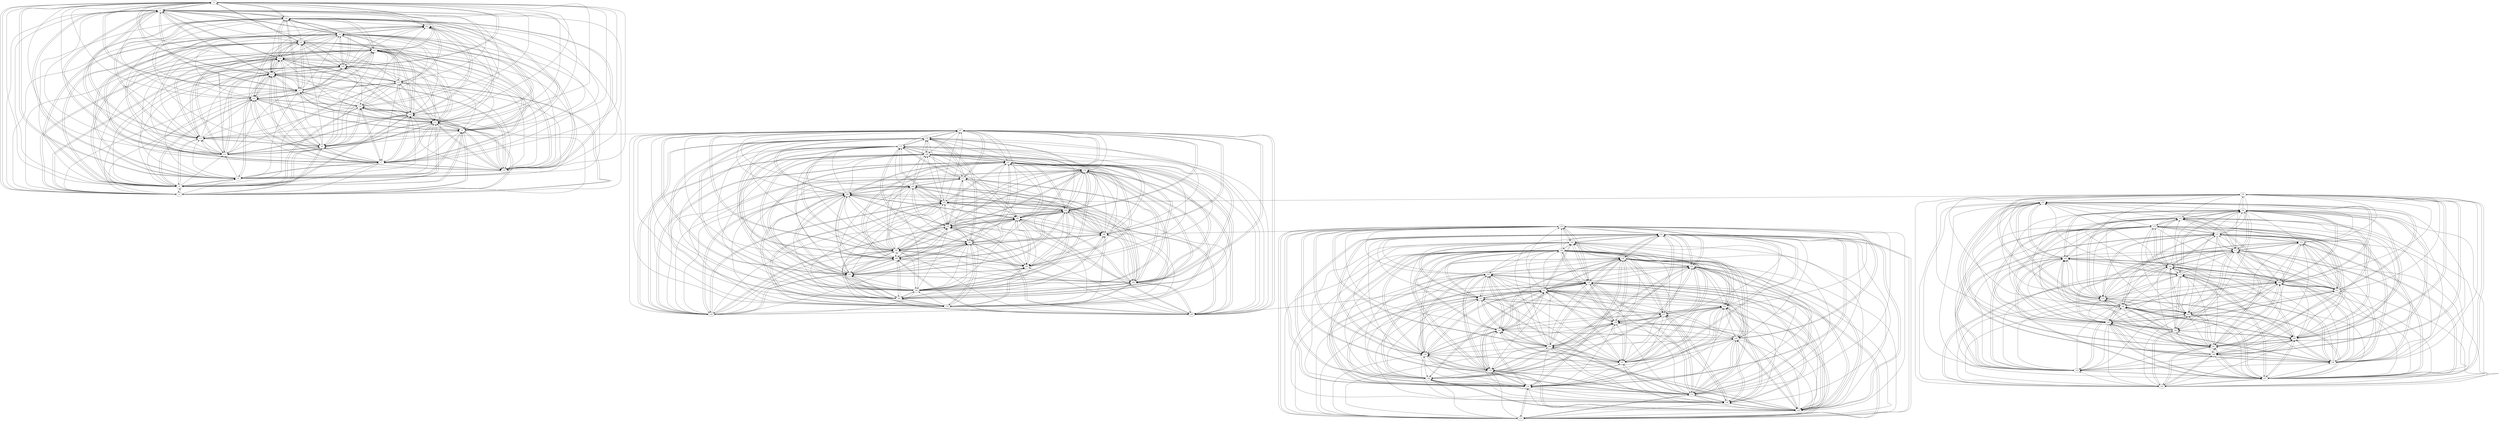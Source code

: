 digraph buchi_test135 {
    v0 [name="v0", player=0, priority=0];
    v1 [name="v1", player=0, priority=0];
    v2 [name="v2", player=1, priority=1];
    v3 [name="v3", player=0, priority=1];
    v4 [name="v4", player=1, priority=1];
    v5 [name="v5", player=0, priority=0];
    v6 [name="v6", player=1, priority=0];
    v7 [name="v7", player=1, priority=0];
    v8 [name="v8", player=0, priority=0];
    v9 [name="v9", player=1, priority=1];
    v10 [name="v10", player=0, priority=0];
    v11 [name="v11", player=1, priority=1];
    v12 [name="v12", player=1, priority=1];
    v13 [name="v13", player=1, priority=1];
    v14 [name="v14", player=0, priority=0];
    v15 [name="v15", player=0, priority=1];
    v16 [name="v16", player=1, priority=0];
    v17 [name="v17", player=0, priority=1];
    v18 [name="v18", player=1, priority=1];
    v19 [name="v19", player=0, priority=0];
    v20 [name="v20", player=0, priority=0];
    v21 [name="v21", player=1, priority=1];
    v22 [name="v22", player=0, priority=1];
    v23 [name="v23", player=1, priority=0];
    v24 [name="v24", player=1, priority=0];
    v25 [name="v25", player=1, priority=0];
    v26 [name="v26", player=1, priority=0];
    v27 [name="v27", player=0, priority=1];
    v28 [name="v28", player=1, priority=0];
    v29 [name="v29", player=1, priority=1];
    v30 [name="v30", player=0, priority=1];
    v31 [name="v31", player=1, priority=1];
    v32 [name="v32", player=0, priority=1];
    v33 [name="v33", player=0, priority=0];
    v34 [name="v34", player=0, priority=0];
    v35 [name="v35", player=1, priority=1];
    v36 [name="v36", player=1, priority=0];
    v37 [name="v37", player=0, priority=0];
    v38 [name="v38", player=0, priority=1];
    v39 [name="v39", player=1, priority=1];
    v40 [name="v40", player=1, priority=0];
    v41 [name="v41", player=0, priority=0];
    v42 [name="v42", player=1, priority=1];
    v43 [name="v43", player=0, priority=0];
    v44 [name="v44", player=0, priority=0];
    v45 [name="v45", player=1, priority=1];
    v46 [name="v46", player=1, priority=0];
    v47 [name="v47", player=1, priority=1];
    v48 [name="v48", player=0, priority=0];
    v49 [name="v49", player=1, priority=1];
    v50 [name="v50", player=0, priority=1];
    v51 [name="v51", player=1, priority=1];
    v52 [name="v52", player=0, priority=1];
    v53 [name="v53", player=1, priority=0];
    v54 [name="v54", player=0, priority=0];
    v55 [name="v55", player=0, priority=0];
    v56 [name="v56", player=1, priority=1];
    v57 [name="v57", player=0, priority=0];
    v58 [name="v58", player=0, priority=0];
    v59 [name="v59", player=1, priority=1];
    v60 [name="v60", player=1, priority=0];
    v61 [name="v61", player=0, priority=0];
    v62 [name="v62", player=1, priority=1];
    v63 [name="v63", player=0, priority=0];
    v64 [name="v64", player=0, priority=0];
    v65 [name="v65", player=0, priority=0];
    v66 [name="v66", player=0, priority=1];
    v67 [name="v67", player=0, priority=0];
    v68 [name="v68", player=1, priority=1];
    v69 [name="v69", player=0, priority=1];
    v70 [name="v70", player=1, priority=1];
    v71 [name="v71", player=0, priority=1];
    v72 [name="v72", player=1, priority=1];
    v73 [name="v73", player=0, priority=1];
    v74 [name="v74", player=0, priority=1];
    v75 [name="v75", player=0, priority=0];
    v76 [name="v76", player=1, priority=1];
    v77 [name="v77", player=0, priority=1];
    v78 [name="v78", player=0, priority=0];
    v79 [name="v79", player=0, priority=0];
    v80 [name="v80", player=0, priority=1];
    v81 [name="v81", player=0, priority=1];
    v82 [name="v82", player=1, priority=0];
    v83 [name="v83", player=1, priority=0];
    v84 [name="v84", player=1, priority=1];
    v85 [name="v85", player=0, priority=0];
    v86 [name="v86", player=0, priority=1];
    v87 [name="v87", player=1, priority=1];
    v88 [name="v88", player=1, priority=1];
    v89 [name="v89", player=1, priority=1];
    v90 [name="v90", player=0, priority=0];
    v91 [name="v91", player=1, priority=1];
    v92 [name="v92", player=0, priority=1];
    v93 [name="v93", player=1, priority=0];
    v94 [name="v94", player=1, priority=1];
    v95 [name="v95", player=1, priority=0];
    v96 [name="v96", player=0, priority=0];
    v97 [name="v97", player=0, priority=0];
    v98 [name="v98", player=1, priority=1];
    v99 [name="v99", player=1, priority=1];
    v67 -> v59;
    v18 -> v17;
    v59 -> v55;
    v97 -> v81;
    v48 -> v45;
    v0 -> v5;
    v40 -> v41;
    v11 -> v14;
    v92 -> v88;
    v63 -> v61;
    v41 -> v42;
    v33 -> v38;
    v52 -> v51;
    v25 -> v34;
    v14 -> v24;
    v93 -> v88;
    v96 -> v99;
    v7 -> v21;
    v88 -> v95;
    v59 -> v68;
    v29 -> v45;
    v80 -> v90;
    v81 -> v91;
    v74 -> v52;
    v25 -> v47;
    v45 -> v25;
    v51 -> v68;
    v15 -> v2;
    v96 -> v76;
    v47 -> v34;
    v99 -> v81;
    v76 -> v97;
    v21 -> v18;
    v40 -> v31;
    v92 -> v78;
    v10 -> v8;
    v41 -> v32;
    v33 -> v28;
    v73 -> v64;
    v44 -> v37;
    v3 -> v5;
    v22 -> v18;
    v74 -> v65;
    v66 -> v61;
    v55 -> v51;
    v28 -> v34;
    v96 -> v89;
    v88 -> v85;
    v6 -> v15;
    v58 -> v62;
    v77 -> v75;
    v50 -> v58;
    v40 -> v44;
    v39 -> v48;
    v10 -> v21;
    v2 -> v17;
    v32 -> v45;
    v51 -> v58;
    v87 -> v97;
    v57 -> v74;
    v76 -> v87;
    v48 -> v25;
    v21 -> v8;
    v50 -> v71;
    v80 -> v93;
    v73 -> v54;
    v43 -> v31;
    v35 -> v27;
    v14 -> v4;
    v95 -> v78;
    v66 -> v51;
    v65 -> v55;
    v17 -> v15;
    v36 -> v28;
    v9 -> v11;
    v96 -> v79;
    v88 -> v75;
    v99 -> v84;
    v29 -> v25;
    v42 -> v44;
    v61 -> v57;
    v31 -> v34;
    v91 -> v85;
    v83 -> v81;
    v94 -> v90;
    v32 -> v35;
    v72 -> v71;
    v64 -> v67;
    v84 -> v82;
    v35 -> v40;
    v5 -> v17;
    v65 -> v68;
    v57 -> v64;
    v76 -> v77;
    v28 -> v37;
    v58 -> v65;
    v50 -> v61;
    v90 -> v97;
    v82 -> v93;
    v61 -> v70;
    v91 -> v98;
    v75 -> v90;
    v1 -> v24;
    v53 -> v71;
    v9 -> v1;
    v68 -> v50;
    v47 -> v27;
    v69 -> v51;
    v42 -> v34;
    v39 -> v28;
    v91 -> v75;
    v23 -> v20;
    v32 -> v25;
    v72 -> v61;
    v24 -> v21;
    v64 -> v57;
    v16 -> v17;
    v35 -> v30;
    v87 -> v77;
    v46 -> v45;
    v86 -> v81;
    v38 -> v41;
    v89 -> v86;
    v79 -> v78;
    v30 -> v36;
    v71 -> v74;
    v90 -> v87;
    v63 -> v70;
    v60 -> v64;
    v39 -> v41;
    v12 -> v24;
    v52 -> v60;
    v4 -> v20;
    v75 -> v80;
    v1 -> v14;
    v53 -> v61;
    v93 -> v97;
    v85 -> v93;
    v64 -> v70;
    v56 -> v66;
    v49 -> v27;
    v26 -> v43;
    v27 -> v44;
    v20 -> v5;
    v79 -> v91;
    v12 -> v1;
    v30 -> v49;
    v72 -> v51;
    v24 -> v11;
    v16 -> v7;
    v46 -> v35;
    v97 -> v80;
    v0 -> v4;
    v11 -> v13;
    v98 -> v81;
    v71 -> v64;
    v90 -> v77;
    v60 -> v54;
    v12 -> v14;
    v52 -> v50;
    v44 -> v46;
    v34 -> v38;
    v53 -> v51;
    v93 -> v87;
    v85 -> v83;
    v64 -> v60;
    v26 -> v33;
    v67 -> v71;
    v78 -> v80;
    v0 -> v17;
    v23 -> v0;
    v81 -> v90;
    v52 -> v63;
    v25 -> v46;
    v18 -> v6;
    v70 -> v53;
    v49 -> v30;
    v55 -> v73;
    v19 -> v7;
    v71 -> v54;
    v41 -> v31;
    v33 -> v27;
    v12 -> v4;
    v22 -> v17;
    v14 -> v13;
    v34 -> v28;
    v66 -> v60;
    v15 -> v14;
    v96 -> v88;
    v7 -> v10;
    v18 -> v19;
    v99 -> v93;
    v70 -> v66;
    v89 -> v79;
    v29 -> v34;
    v8 -> v11;
    v40 -> v43;
    v11 -> v16;
    v10 -> v20;
    v81 -> v80;
    v25 -> v36;
    v44 -> v49;
    v51 -> v57;
    v3 -> v17;
    v85 -> v86;
    v7 -> v23;
    v77 -> v87;
    v28 -> v82;
    v81 -> v93;
    v14 -> v3;
    v74 -> v54;
    v51 -> v70;
    v36 -> v27;
    v15 -> v4;
    v7 -> v0;
    v67 -> v51;
    v18 -> v9;
    v99 -> v83;
    v76 -> v99;
    v40 -> v33;
    v2 -> v6;
    v54 -> v53;
    v33 -> v30;
    v25 -> v26;
    v3 -> v7;
    v84 -> v81;
    v22 -> v20;
    v66 -> v63;
    v36 -> v40;
    v9 -> v23;
    v96 -> v91;
    v28 -> v36;
    v47 -> v49;
    v88 -> v87;
    v6 -> v17;
    v58 -> v64;
    v61 -> v69;
    v10 -> v23;
    v91 -> v97;
    v83 -> v93;
    v62 -> v70;
    v32 -> v47;
    v87 -> v99;
    v47 -> v26;
    v28 -> v49;
    v69 -> v50;
    v48 -> v27;
    v21 -> v10;
    v73 -> v56;
    v24 -> v20;
    v35 -> v29;
    v87 -> v76;
    v65 -> v57;
    v57 -> v53;
    v28 -> v26;
    v68 -> v62;
    v6 -> v7;
    v58 -> v54;
    v98 -> v90;
    v69 -> v63;
    v42 -> v46;
    v39 -> v40;
    v10 -> v13;
    v2 -> v9;
    v75 -> v79;
    v54 -> v56;
    v94 -> v92;
    v13 -> v24;
    v53 -> v60;
    v32 -> v37;
    v64 -> v69;
    v87 -> v89;
    v5 -> v19;
    v57 -> v66;
    v21 -> v0;
    v6 -> v20;
    v30 -> v48;
    v50 -> v63;
    v90 -> v99;
    v82 -> v95;
    v31 -> v49;
    v24 -> v10;
    v83 -> v96;
    v16 -> v6;
    v46 -> v34;
    v17 -> v7;
    v9 -> v3;
    v49 -> v39;
    v68 -> v52;
    v90 -> v76;
    v69 -> v53;
    v20 -> v17;
    v23 -> v22;
    v94 -> v82;
    v53 -> v50;
    v72 -> v63;
    v16 -> v19;
    v56 -> v55;
    v35 -> v32;
    v5 -> v9;
    v65 -> v60;
    v38 -> v43;
    v78 -> v79;
    v57 -> v56;
    v97 -> v92;
    v9 -> v16;
    v68 -> v65;
    v27 -> v33;
    v79 -> v80;
    v98 -> v93;
    v30 -> v38;
    v90 -> v89;
    v63 -> v72;
    v42 -> v49;
    v60 -> v66;
    v24 -> v0;
    v85 -> v95;
    v64 -> v72;
    v49 -> v29;
    v78 -> v92;
    v20 -> v7;
    v12 -> v3;
    v23 -> v12;
    v34 -> v27;
    v13 -> v4;
    v45 -> v36;
    v46 -> v37;
    v38 -> v33;
    v70 -> v65;
    v49 -> v42;
    v89 -> v78;
    v11 -> v15;
    v30 -> v28;
    v90 -> v79;
    v63 -> v62;
    v82 -> v75;
    v41 -> v43;
    v33 -> v39;
    v4 -> v12;
    v44 -> v48;
    v1 -> v6;
    v93 -> v89;
    v66 -> v72;
    v37 -> v45;
    v56 -> v58;
    v7 -> v22;
    v26 -> v35;
    v67 -> v73;
    v59 -> v69;
    v78 -> v82;
    v89 -> v91;
    v29 -> v46;
    v8 -> v23;
    v0 -> v19;
    v23 -> v2;
    v81 -> v92;
    v25 -> v48;
    v67 -> v50;
    v85 -> v98;
    v18 -> v8;
    v71 -> v56;
    v63 -> v52;
    v77 -> v99;
    v41 -> v33;
    v33 -> v29;
    v4 -> v2;
    v3 -> v6;
    v74 -> v66;
    v93 -> v79;
    v85 -> v75;
    v15 -> v16;
    v96 -> v90;
    v26 -> v25;
    v67 -> v63;
    v70 -> v68;
    v77 -> v76;
    v29 -> v36;
    v0 -> v9;
    v40 -> v45;
    v80 -> v81;
    v62 -> v69;
    v81 -> v82;
    v25 -> v38;
    v51 -> v59;
    v84 -> v93;
    v87 -> v98;
    v88 -> v99;
    v48 -> v26;
    v50 -> v72;
    v14 -> v5;
    v51 -> v72;
    v36 -> v29;
    v15 -> v6;
    v28 -> v25;
    v88 -> v76;
    v48 -> v39;
    v40 -> v35;
    v10 -> v12;
    v73 -> v68;
    v25 -> v28;
    v32 -> v36;
    v3 -> v9;
    v43 -> v45;
    v14 -> v18;
    v95 -> v92;
    v87 -> v88;
    v53 -> v95;
    v65 -> v69;
    v68 -> v74;
    v61 -> v71;
    v80 -> v84;
    v31 -> v48;
    v2 -> v21;
    v83 -> v95;
    v75 -> v91;
    v54 -> v68;
    v32 -> v49;
    v84 -> v96;
    v47 -> v28;
    v99 -> v75;
    v76 -> v91;
    v21 -> v12;
    v40 -> v25;
    v39 -> v29;
    v91 -> v76;
    v94 -> v81;
    v32 -> v26;
    v24 -> v22;
    v16 -> v18;
    v35 -> v31;
    v87 -> v78;
    v5 -> v8;
    v57 -> v55;
    v36 -> v32;
    v6 -> v9;
    v58 -> v56;
    v98 -> v92;
    v90 -> v88;
    v42 -> v48;
    v39 -> v42;
    v31 -> v38;
    v91 -> v89;
    v2 -> v11;
    v1 -> v15;
    v64 -> v71;
    v56 -> v67;
    v87 -> v91;
    v21 -> v2;
    v79 -> v92;
    v82 -> v97;
    v13 -> v3;
    v72 -> v52;
    v24 -> v12;
    v83 -> v98;
    v16 -> v8;
    v38 -> v32;
    v17 -> v9;
    v68 -> v54;
    v71 -> v65;
    v90 -> v78;
    v42 -> v38;
    v61 -> v51;
    v39 -> v32;
    v31 -> v28;
    v4 -> v11;
    v91 -> v79;
    v23 -> v24;
    v94 -> v84;
    v1 -> v5;
    v13 -> v16;
    v53 -> v52;
    v72 -> v65;
    v45 -> v48;
    v64 -> v61;
    v37 -> v44;
    v16 -> v21;
    v56 -> v57;
    v67 -> v72;
    v46 -> v49;
    v97 -> v94;
    v89 -> v90;
    v8 -> v22;
    v79 -> v82;
    v90 -> v91;
    v82 -> v87;
    v60 -> v68;
    v52 -> v64;
    v24 -> v2;
    v1 -> v18;
    v85 -> v97;
    v46 -> v26;
    v56 -> v70;
    v26 -> v47;
    v19 -> v8;
    v78 -> v94;
    v71 -> v55;
    v42 -> v28;
    v20 -> v9;
    v4 -> v1;
    v23 -> v14;
    v34 -> v29;
    v93 -> v78;
    v72 -> v55;
    v64 -> v51;
    v46 -> v39;
    v18 -> v20;
    v59 -> v58;
    v38 -> v35;
    v86 -> v75;
    v97 -> v84;
    v49 -> v44;
    v89 -> v80;
    v8 -> v12;
    v27 -> v25;
    v0 -> v8;
    v19 -> v21;
    v11 -> v17;
    v41 -> v45;
    v87 -> v12;
    v60 -> v58;
    v33 -> v41;
    v52 -> v54;
    v25 -> v37;
    v4 -> v14;
    v93 -> v91;
    v37 -> v47;
    v55 -> v64;
    v59 -> v71;
    v78 -> v84;
    v77 -> v88;
    v29 -> v48;
    v0 -> v21;
    v44 -> v27;
    v23 -> v4;
    v81 -> v94;
    v51 -> v71;
    v15 -> v5;
    v70 -> v57;
    v8 -> v2;
    v48 -> v38;
    v40 -> v34;
    v11 -> v7;
    v41 -> v35;
    v33 -> v31;
    v14 -> v17;
    v74 -> v68;
    v85 -> v77;
    v36 -> v41;
    v15 -> v18;
    v7 -> v14;
    v18 -> v23;
    v59 -> v61;
    v99 -> v97;
    v40 -> v47;
    v10 -> v24;
    v2 -> v20;
    v81 -> v84;
    v33 -> v44;
    v32 -> v48;
    v84 -> v95;
    v18 -> v0;
    v21 -> v11;
    v77 -> v91;
    v50 -> v74;
    v10 -> v1;
    v73 -> v57;
    v14 -> v7;
    v95 -> v81;
    v66 -> v54;
    v51 -> v74;
    v17 -> v18;
    v36 -> v31;
    v7 -> v4;
    v47 -> v40;
    v88 -> v78;
    v58 -> v55;
    v29 -> v28;
    v69 -> v64;
    v61 -> v60;
    v40 -> v37;
    v92 -> v84;
    v94 -> v93;
    v43 -> v47;
    v84 -> v85;
    v35 -> v43;
    v95 -> v94;
    v87 -> v90;
    v5 -> v20;
    v65 -> v71;
    v36 -> v44;
    v76 -> v80;
    v88 -> v91;
    v21 -> v1;
    v6 -> v21;
    v58 -> v68;
    v77 -> v81;
    v61 -> v73;
    v2 -> v23;
    v83 -> v97;
    v75 -> v93;
    v54 -> v70;
    v53 -> v74;
    v84 -> v98;
    v17 -> v8;
    v9 -> v4;
    v76 -> v93;
    v69 -> v54;
    v42 -> v37;
    v61 -> v50;
    v39 -> v31;
    v91 -> v78;
    v2 -> v0;
    v13 -> v15;
    v72 -> v64;
    v43 -> v37;
    v16 -> v20;
    v95 -> v84;
    v87 -> v80;
    v65 -> v61;
    v17 -> v21;
    v9 -> v17;
    v28 -> v30;
    v68 -> v66;
    v27 -> v34;
    v6 -> v11;
    v30 -> v39;
    v50 -> v54;
    v82 -> v86;
    v61 -> v63;
    v4 -> v23;
    v24 -> v1;
    v94 -> v96;
    v1 -> v17;
    v64 -> v73;
    v86 -> v97;
    v57 -> v70;
    v21 -> v4;
    v27 -> v47;
    v20 -> v8;
    v79 -> v94;
    v13 -> v5;
    v72 -> v54;
    v64 -> v50;
    v16 -> v10;
    v5 -> v0;
    v17 -> v11;
    v97 -> v83;
    v9 -> v7;
    v68 -> v56;
    v6 -> v1;
    v19 -> v20;
    v30 -> v29;
    v71 -> v67;
    v90 -> v80;
    v82 -> v76;
    v20 -> v21;
    v60 -> v57;
    v39 -> v34;
    v12 -> v17;
    v31 -> v30;
    v4 -> v13;
    v1 -> v7;
    v34 -> v41;
    v13 -> v18;
    v93 -> v90;
    v72 -> v67;
    v64 -> v63;
    v37 -> v46;
    v16 -> v23;
    v67 -> v74;
    v5 -> v13;
    v38 -> v47;
    v78 -> v83;
    v89 -> v92;
    v8 -> v24;
    v27 -> v37;
    v0 -> v20;
    v79 -> v84;
    v23 -> v3;
    v82 -> v89;
    v45 -> v27;
    v24 -> v4;
    v1 -> v20;
    v85 -> v99;
    v46 -> v28;
    v49 -> v33;
    v26 -> v49;
    v19 -> v10;
    v71 -> v57;
    v42 -> v30;
    v4 -> v3;
    v44 -> v39;
    v23 -> v16;
    v74 -> v67;
    v85 -> v76;
    v7 -> v13;
    v67 -> v64;
    v59 -> v60;
    v38 -> v37;
    v97 -> v86;
    v70 -> v69;
    v89 -> v82;
    v8 -> v14;
    v0 -> v10;
    v92 -> v93;
    v30 -> v32;
    v41 -> v47;
    v81 -> v83;
    v33 -> v43;
    v25 -> v39;
    v4 -> v16;
    v34 -> v44;
    v37 -> v49;
    v35 -> v88;
    v55 -> v66;
    v59 -> v73;
    v0 -> v23;
    v80 -> v95;
    v81 -> v96;
    v74 -> v57;
    v66 -> v53;
    v45 -> v30;
    v15 -> v7;
    v18 -> v12;
    v99 -> v86;
    v8 -> v4;
    v48 -> v40;
    v92 -> v83;
    v63 -> v56;
    v62 -> v60;
    v41 -> v37;
    v73 -> v69;
    v25 -> v29;
    v3 -> v10;
    v14 -> v19;
    v74 -> v70;
    v96 -> v94;
    v28 -> v39;
    v7 -> v16;
    v88 -> v90;
    v59 -> v63;
    v29 -> v40;
    v40 -> v49;
    v80 -> v85;
    v92 -> v96;
    v2 -> v22;
    v62 -> v73;
    v81 -> v86;
    v54 -> v69;
    v84 -> v97;
    v99 -> v76;
    v21 -> v13;
    v77 -> v93;
    v10 -> v3;
    v80 -> v98;
    v73 -> v59;
    v43 -> v36;
    v22 -> v13;
    v95 -> v83;
    v74 -> v60;
    v17 -> v20;
    v96 -> v84;
    v28 -> v29;
    v47 -> v42;
    v88 -> v80;
    v99 -> v89;
    v6 -> v10;
    v58 -> v57;
    v29 -> v30;
    v61 -> v62;
    v91 -> v90;
    v62 -> v63;
    v94 -> v95;
    v73 -> v72;
    v43 -> v49;
    v84 -> v87;
    v35 -> v45;
    v95 -> v96;
    v5 -> v22;
    v57 -> v69;
    v21 -> v3;
    v6 -> v23;
    v24 -> v13;
    v83 -> v99;
    v75 -> v95;
    v17 -> v10;
    v98 -> v83;
    v21 -> v16;
    v10 -> v6;
    v91 -> v80;
    v83 -> v76;
    v94 -> v85;
    v13 -> v17;
    v32 -> v30;
    v64 -> v62;
    v43 -> v39;
    v16 -> v22;
    v84 -> v77;
    v95 -> v86;
    v87 -> v82;
    v65 -> v63;
    v17 -> v23;
    v57 -> v59;
    v97 -> v95;
    v27 -> v36;
    v6 -> v13;
    v79 -> v83;
    v98 -> v96;
    v30 -> v41;
    v90 -> v92;
    v24 -> v3;
    v83 -> v89;
    v75 -> v85;
    v46 -> v27;
    v17 -> v0;
    v49 -> v32;
    v27 -> v49;
    v94 -> v75;
    v13 -> v7;
    v45 -> v39;
    v64 -> v52;
    v24 -> v16;
    v16 -> v12;
    v35 -> v25;
    v5 -> v2;
    v46 -> v40;
    v38 -> v36;
    v97 -> v85;
    v89 -> v81;
    v8 -> v13;
    v19 -> v22;
    v11 -> v18;
    v98 -> v86;
    v71 -> v69;
    v90 -> v82;
    v82 -> v78;
    v41 -> v46;
    v20 -> v23;
    v60 -> v59;
    v52 -> v55;
    v31 -> v32;
    v1 -> v9;
    v53 -> v56;
    v93 -> v92;
    v85 -> v88;
    v64 -> v65;
    v37 -> v48;
    v56 -> v61;
    v26 -> v38;
    v59 -> v72;
    v38 -> v49;
    v78 -> v85;
    v97 -> v98;
    v89 -> v94;
    v27 -> v39;
    v0 -> v22;
    v20 -> v0;
    v82 -> v91;
    v60 -> v72;
    v52 -> v68;
    v45 -> v29;
    v24 -> v6;
    v37 -> v25;
    v16 -> v2;
    v67 -> v53;
    v46 -> v30;
    v49 -> v35;
    v8 -> v3;
    v19 -> v12;
    v78 -> v98;
    v11 -> v8;
    v63 -> v55;
    v41 -> v36;
    v20 -> v13;
    v33 -> v32;
    v4 -> v5;
    v44 -> v41;
    v34 -> v33;
    v93 -> v82;
    v66 -> v65;
    v85 -> v78;
    v37 -> v38;
    v15 -> v19;
    v26 -> v28;
    v86 -> v79;
    v18 -> v24;
    v70 -> v71;
    v29 -> v39;
    v0 -> v12;
    v40 -> v48;
    v11 -> v21;
    v92 -> v95;
    v63 -> v68;
    v62 -> v72;
    v41 -> v49;
    v33 -> v45;
    v52 -> v58;
    v18 -> v1;
    v49 -> v25;
    v55 -> v68;
    v48 -> v29;
    v19 -> v2;
    v77 -> v92;
    v80 -> v97;
    v41 -> v26;
    v44 -> v31;
    v74 -> v59;
    v66 -> v55;
    v15 -> v9;
    v7 -> v5;
    v47 -> v41;
    v88 -> v79;
    v18 -> v14;
    v70 -> v61;
    v48 -> v42;
    v0 -> v2;
    v40 -> v38;
    v92 -> v85;
    v41 -> v39;
    v54 -> v58;
    v81 -> v75;
    v33 -> v35;
    v73 -> v71;
    v25 -> v31;
    v3 -> v12;
    v43 -> v48;
    v66 -> v68;
    v76 -> v81;
    v28 -> v41;
    v6 -> v22;
    v50 -> v65;
    v29 -> v42;
    v2 -> v24;
    v54 -> v71;
    v51 -> v65;
    v84 -> v99;
    v47 -> v31;
    v18 -> v4;
    v99 -> v78;
    v70 -> v51;
    v76 -> v94;
    v69 -> v55;
    v48 -> v32;
    v40 -> v28;
    v2 -> v1;
    v32 -> v29;
    v3 -> v2;
    v43 -> v38;
    v87 -> v81;
    v65 -> v62;
    v96 -> v86;
    v28 -> v31;
    v68 -> v67;
    v47 -> v44;
    v6 -> v12;
    v58 -> v59;
    v98 -> v95;
    v50 -> v55;
    v39 -> v45;
    v10 -> v18;
    v91 -> v92;
    v2 -> v14;
    v83 -> v88;
    v62 -> v65;
    v54 -> v61;
    v94 -> v97;
    v32 -> v42;
    v51 -> v55;
    v84 -> v89;
    v87 -> v94;
    v57 -> v71;
    v21 -> v5;
    v79 -> v95;
    v50 -> v68;
    v43 -> v28;
    v16 -> v11;
    v75 -> v97;
    v95 -> v75;
    v65 -> v52;
    v36 -> v25;
    v68 -> v57;
    v98 -> v85;
    v90 -> v81;
    v42 -> v41;
    v61 -> v54;
    v12 -> v18;
    v91 -> v82;
    v94 -> v87;
    v72 -> v68;
    v84 -> v79;
    v56 -> v60;
    v87 -> v84;
    v86 -> v88;
    v38 -> v48;
    v57 -> v61;
    v89 -> v93;
    v79 -> v85;
    v30 -> v43;
    v90 -> v94;
    v60 -> v71;
    v31 -> v44;
    v83 -> v91;
    v16 -> v1;
    v75 -> v87;
    v53 -> v68;
    v46 -> v29;
    v38 -> v25;
    v56 -> v73;
    v98 -> v75;
    v79 -> v98;
    v39 -> v25;
    v12 -> v8;
    v23 -> v17;
    v94 -> v77;
    v34 -> v32;
    v13 -> v9;
    v24 -> v18;
    v64 -> v54;
    v56 -> v50;
    v26 -> v27;
    v5 -> v4;
    v46 -> v42;
    v49 -> v47;
    v11 -> v20;
    v98 -> v88;
    v30 -> v33;
    v63 -> v67;
    v41 -> v48;
    v60 -> v61;
    v12 -> v21;
    v4 -> v17;
    v75 -> v77;
    v1 -> v11;
    v93 -> v94;
    v0 -> v24;
    v81 -> v97;
    v52 -> v70;
    v16 -> v4;
    v15 -> v8;
    v46 -> v32;
    v18 -> v13;
    v59 -> v51;
    v49 -> v37;
    v8 -> v5;
    v48 -> v41;
    v0 -> v1;
    v19 -> v14;
    v71 -> v61;
    v63 -> v57;
    v41 -> v38;
    v33 -> v34;
    v14 -> v20;
    v74 -> v71;
    v93 -> v84;
    v85 -> v80;
    v37 -> v40;
    v15 -> v21;
    v55 -> v57;
    v96 -> v95;
    v7 -> v17;
    v26 -> v30;
    v67 -> v68;
    v59 -> v64;
    v78 -> v77;
    v70 -> v73;
    v8 -> v18;
    v11 -> v23;
    v81 -> v87;
    v33 -> v47;
    v25 -> v43;
    v51 -> v64;
    v3 -> v24;
    v70 -> v50;
    v40 -> v27;
    v19 -> v4;
    v11 -> v0;
    v41 -> v28;
    v73 -> v60;
    v3 -> v1;
    v74 -> v61;
    v66 -> v57;
    v37 -> v30;
    v96 -> v85;
    v47 -> v43;
    v67 -> v58;
    v18 -> v16;
    v59 -> v54;
    v29 -> v31;
    v48 -> v44;
    v80 -> v76;
    v92 -> v87;
    v10 -> v17;
    v2 -> v13;
    v54 -> v60;
    v32 -> v41;
    v51 -> v54;
    v3 -> v14;
    v84 -> v88;
    v35 -> v46;
    v95 -> v97;
    v87 -> v93;
    v66 -> v70;
    v36 -> v47;
    v76 -> v83;
    v55 -> v60;
    v28 -> v43;
    v96 -> v98;
    v88 -> v94;
    v6 -> v24;
    v77 -> v84;
    v50 -> v67;
    v29 -> v44;
    v80 -> v89;
    v73 -> v50;
    v54 -> v73;
    v14 -> v0;
    v74 -> v51;
    v51 -> v67;
    v96 -> v75;
    v47 -> v33;
    v99 -> v80;
    v69 -> v57;
    v21 -> v17;
    v61 -> v53;
    v40 -> v30;
    v92 -> v77;
    v10 -> v7;
    v91 -> v81;
    v94 -> v86;
    v73 -> v63;
    v32 -> v31;
    v3 -> v4;
    v43 -> v40;
    v84 -> v78;
    v95 -> v87;
    v87 -> v83;
    v65 -> v64;
    v17 -> v24;
    v57 -> v60;
    v28 -> v33;
    v6 -> v14;
    v58 -> v61;
    v98 -> v97;
    v90 -> v93;
    v80 -> v79;
    v83 -> v90;
    v54 -> v63;
    v32 -> v44;
    v17 -> v1;
    v87 -> v96;
    v21 -> v7;
    v79 -> v97;
    v50 -> v70;
    v94 -> v76;
    v73 -> v53;
    v13 -> v8;
    v43 -> v30;
    v16 -> v13;
    v75 -> v99;
    v35 -> v26;
    v5 -> v3;
    v65 -> v54;
    v17 -> v14;
    v57 -> v50;
    v49 -> v46;
    v6 -> v4;
    v42 -> v43;
    v61 -> v56;
    v20 -> v24;
    v39 -> v37;
    v31 -> v33;
    v91 -> v84;
    v75 -> v76;
    v94 -> v89;
    v13 -> v21;
    v53 -> v57;
    v72 -> v70;
    v64 -> v66;
    v56 -> v62;
    v86 -> v90;
    v65 -> v67;
    v78 -> v86;
    v57 -> v63;
    v97 -> v99;
    v79 -> v87;
    v30 -> v45;
    v82 -> v92;
    v60 -> v73;
    v24 -> v7;
    v75 -> v89;
    v1 -> v23;
    v53 -> v70;
    v46 -> v31;
    v38 -> v27;
    v9 -> v0;
    v19 -> v13;
    v78 -> v99;
    v20 -> v14;
    v4 -> v6;
    v23 -> v19;
    v1 -> v0;
    v13 -> v11;
    v72 -> v60;
    v45 -> v43;
    v37 -> v39;
    v15 -> v20;
    v26 -> v29;
    v5 -> v6;
    v97 -> v89;
    v8 -> v17;
    v11 -> v22;
    v30 -> v35;
    v90 -> v86;
    v33 -> v46;
    v52 -> v59;
    v4 -> v19;
    v1 -> v13;
    v56 -> v65;
    v49 -> v26;
    v55 -> v69;
    v86 -> v93;
    v78 -> v89;
    v89 -> v98;
    v41 -> v27;
    v44 -> v32;
    v23 -> v9;
    v81 -> v99;
    v52 -> v72;
    v45 -> v33;
    v37 -> v29;
    v15 -> v10;
    v7 -> v6;
    v67 -> v57;
    v18 -> v15;
    v59 -> v53;
    v38 -> v30;
    v89 -> v75;
    v0 -> v3;
    v40 -> v39;
    v19 -> v16;
    v11 -> v12;
    v92 -> v86;
    v30 -> v25;
    v71 -> v63;
    v63 -> v59;
    v60 -> v53;
    v33 -> v36;
    v25 -> v32;
    v4 -> v9;
    v44 -> v45;
    v3 -> v13;
    v34 -> v37;
    v93 -> v86;
    v66 -> v69;
    v37 -> v42;
    v15 -> v23;
    v7 -> v19;
    v67 -> v70;
    v59 -> v66;
    v77 -> v83;
    v29 -> v43;
    v0 -> v16;
    v81 -> v89;
    v25 -> v45;
    v51 -> v66;
    v18 -> v5;
    v70 -> v52;
    v76 -> v95;
    v55 -> v72;
    v40 -> v29;
    v19 -> v6;
    v77 -> v96;
    v62 -> v53;
    v73 -> v62;
    v44 -> v35;
    v22 -> v16;
    v66 -> v59;
    v15 -> v13;
    v7 -> v9;
    v61 -> v65;
    v40 -> v42;
    v80 -> v78;
    v10 -> v19;
    v62 -> v66;
    v54 -> v62;
    v25 -> v35;
    v32 -> v43;
    v3 -> v16;
    v84 -> v90;
    v95 -> v99;
    v36 -> v49;
    v76 -> v85;
    v28 -> v45;
    v88 -> v96;
    v21 -> v6;
    v77 -> v86;
    v50 -> v69;
    v73 -> v52;
    v22 -> v6;
    v17 -> v13;
    v36 -> v26;
    v96 -> v77;
    v99 -> v82;
    v6 -> v3;
    v58 -> v50;
    v76 -> v98;
    v69 -> v59;
    v61 -> v55;
    v40 -> v32;
    v39 -> v36;
    v10 -> v9;
    v62 -> v56;
    v54 -> v52;
    v94 -> v88;
    v73 -> v65;
    v32 -> v33;
    v72 -> v69;
    v43 -> v42;
    v84 -> v80;
    v35 -> v38;
    v87 -> v85;
    v5 -> v15;
    v65 -> v66;
    v36 -> v39;
    v76 -> v75;
    v28 -> v35;
    v68 -> v71;
    v79 -> v86;
    v98 -> v99;
    v50 -> v59;
    v90 -> v95;
    v69 -> v72;
    v61 -> v68;
    v39 -> v49;
    v31 -> v45;
    v83 -> v92;
    v1 -> v22;
    v98 -> v76;
    v42 -> v32;
    v21 -> v9;
    v79 -> v99;
    v39 -> v26;
    v13 -> v10;
    v72 -> v59;
    v43 -> v32;
    v16 -> v15;
    v35 -> v28;
    v95 -> v79;
    v38 -> v39;
    v57 -> v52;
    v97 -> v88;
    v9 -> v12;
    v49 -> v48;
    v68 -> v61;
    v98 -> v89;
    v90 -> v85;
    v82 -> v81;
    v61 -> v58;
    v60 -> v62;
    v31 -> v35;
    v94 -> v91;
    v1 -> v12;
    v34 -> v46;
    v13 -> v23;
    v93 -> v95;
    v64 -> v68;
    v26 -> v41;
    v5 -> v18;
    v86 -> v92;
    v89 -> v97;
    v20 -> v3;
    v82 -> v94;
    v46 -> v33;
    v97 -> v78;
    v49 -> v38;
    v98 -> v79;
    v71 -> v62;
    v90 -> v75;
    v63 -> v58;
    v42 -> v35;
    v31 -> v25;
    v4 -> v8;
    v23 -> v21;
    v1 -> v2;
    v34 -> v36;
    v85 -> v81;
    v37 -> v41;
    v15 -> v22;
    v67 -> v69;
    v59 -> v65;
    v38 -> v42;
    v97 -> v91;
    v70 -> v74;
    v8 -> v19;
    v27 -> v32;
    v11 -> v24;
    v92 -> v98;
    v63 -> v71;
    v82 -> v84;
    v60 -> v65;
    v33 -> v48;
    v25 -> v44;
    v4 -> v21;
    v34 -> v49;
    v93 -> v98;
    v85 -> v94;
    v26 -> v44;
    v11 -> v1;
    v71 -> v52;
    v41 -> v29;
    v20 -> v6;
    v33 -> v25;
    v44 -> v34;
    v22 -> v15;
    v74 -> v62;
    v45 -> v35;
    v15 -> v12;
    v7 -> v8;
}
